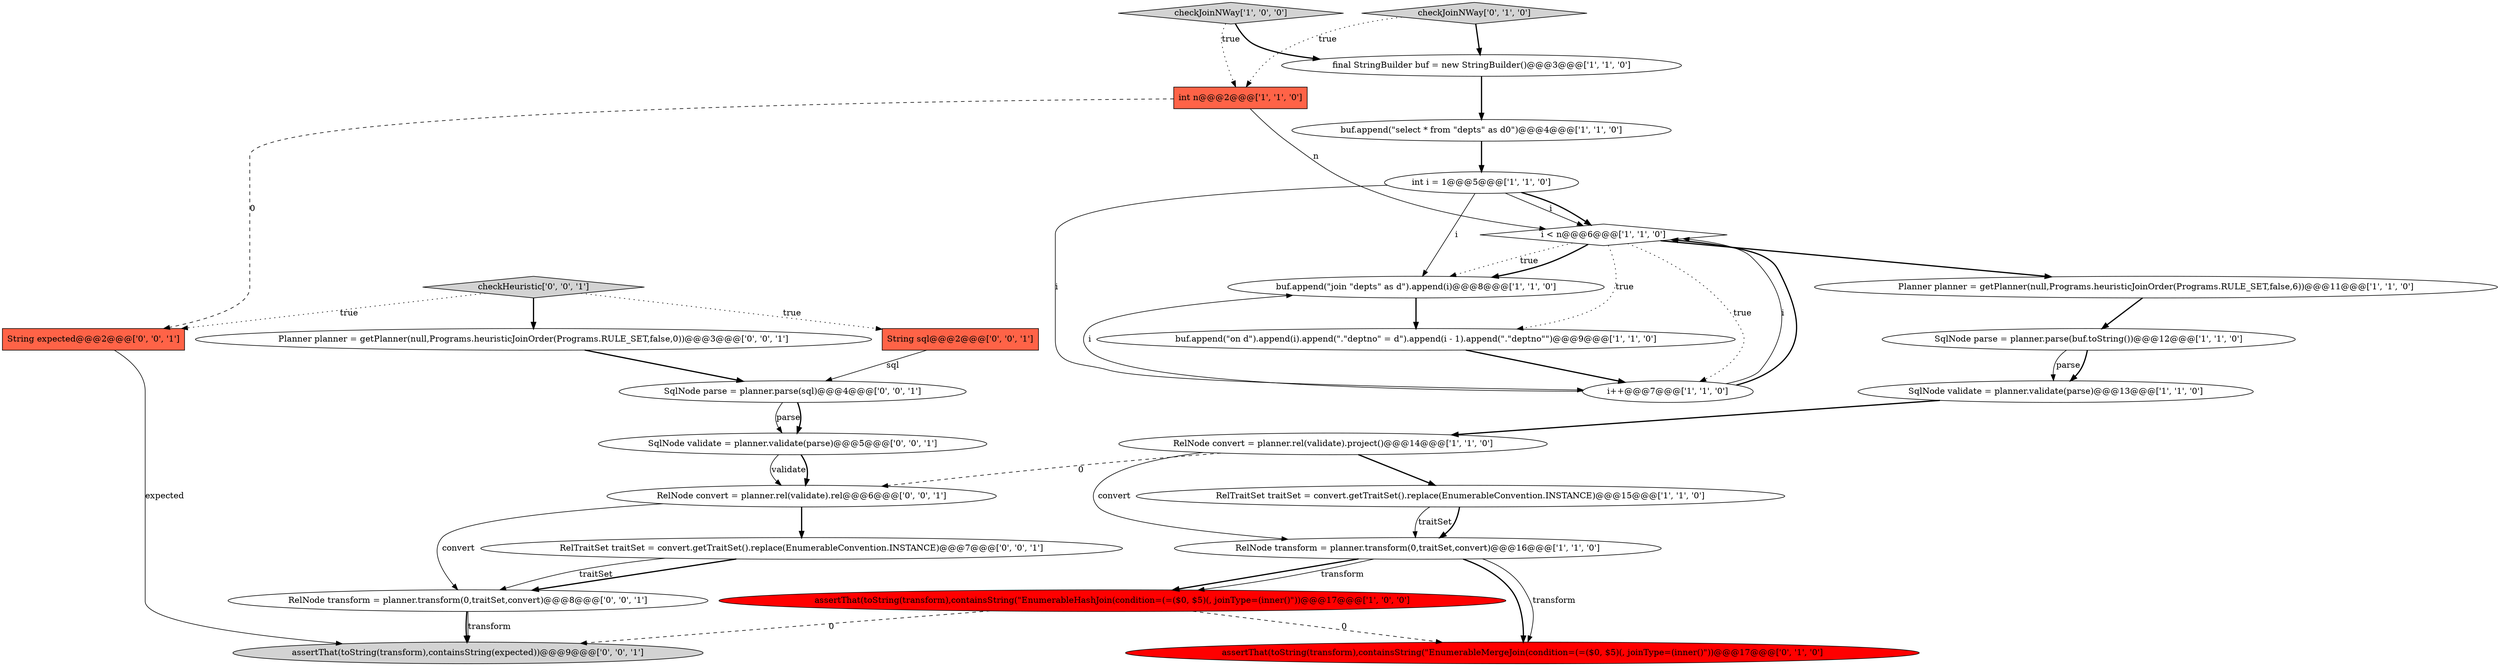 digraph {
24 [style = filled, label = "String sql@@@2@@@['0', '0', '1']", fillcolor = tomato, shape = box image = "AAA0AAABBB3BBB"];
9 [style = filled, label = "int i = 1@@@5@@@['1', '1', '0']", fillcolor = white, shape = ellipse image = "AAA0AAABBB1BBB"];
22 [style = filled, label = "SqlNode validate = planner.validate(parse)@@@5@@@['0', '0', '1']", fillcolor = white, shape = ellipse image = "AAA0AAABBB3BBB"];
4 [style = filled, label = "final StringBuilder buf = new StringBuilder()@@@3@@@['1', '1', '0']", fillcolor = white, shape = ellipse image = "AAA0AAABBB1BBB"];
2 [style = filled, label = "buf.append(\"join \"depts\" as d\").append(i)@@@8@@@['1', '1', '0']", fillcolor = white, shape = ellipse image = "AAA0AAABBB1BBB"];
23 [style = filled, label = "SqlNode parse = planner.parse(sql)@@@4@@@['0', '0', '1']", fillcolor = white, shape = ellipse image = "AAA0AAABBB3BBB"];
12 [style = filled, label = "buf.append(\"on d\").append(i).append(\".\"deptno\" = d\").append(i - 1).append(\".\"deptno\"\")@@@9@@@['1', '1', '0']", fillcolor = white, shape = ellipse image = "AAA0AAABBB1BBB"];
7 [style = filled, label = "i++@@@7@@@['1', '1', '0']", fillcolor = white, shape = ellipse image = "AAA0AAABBB1BBB"];
0 [style = filled, label = "i < n@@@6@@@['1', '1', '0']", fillcolor = white, shape = diamond image = "AAA0AAABBB1BBB"];
6 [style = filled, label = "RelNode transform = planner.transform(0,traitSet,convert)@@@16@@@['1', '1', '0']", fillcolor = white, shape = ellipse image = "AAA0AAABBB1BBB"];
18 [style = filled, label = "RelNode convert = planner.rel(validate).rel@@@6@@@['0', '0', '1']", fillcolor = white, shape = ellipse image = "AAA0AAABBB3BBB"];
26 [style = filled, label = "String expected@@@2@@@['0', '0', '1']", fillcolor = tomato, shape = box image = "AAA0AAABBB3BBB"];
19 [style = filled, label = "checkHeuristic['0', '0', '1']", fillcolor = lightgray, shape = diamond image = "AAA0AAABBB3BBB"];
21 [style = filled, label = "assertThat(toString(transform),containsString(expected))@@@9@@@['0', '0', '1']", fillcolor = lightgray, shape = ellipse image = "AAA0AAABBB3BBB"];
15 [style = filled, label = "SqlNode validate = planner.validate(parse)@@@13@@@['1', '1', '0']", fillcolor = white, shape = ellipse image = "AAA0AAABBB1BBB"];
13 [style = filled, label = "checkJoinNWay['1', '0', '0']", fillcolor = lightgray, shape = diamond image = "AAA0AAABBB1BBB"];
10 [style = filled, label = "buf.append(\"select * from \"depts\" as d0\")@@@4@@@['1', '1', '0']", fillcolor = white, shape = ellipse image = "AAA0AAABBB1BBB"];
25 [style = filled, label = "RelTraitSet traitSet = convert.getTraitSet().replace(EnumerableConvention.INSTANCE)@@@7@@@['0', '0', '1']", fillcolor = white, shape = ellipse image = "AAA0AAABBB3BBB"];
5 [style = filled, label = "SqlNode parse = planner.parse(buf.toString())@@@12@@@['1', '1', '0']", fillcolor = white, shape = ellipse image = "AAA0AAABBB1BBB"];
17 [style = filled, label = "assertThat(toString(transform),containsString(\"EnumerableMergeJoin(condition=(=($0, $5)(, joinType=(inner()\"))@@@17@@@['0', '1', '0']", fillcolor = red, shape = ellipse image = "AAA1AAABBB2BBB"];
16 [style = filled, label = "checkJoinNWay['0', '1', '0']", fillcolor = lightgray, shape = diamond image = "AAA0AAABBB2BBB"];
3 [style = filled, label = "RelNode convert = planner.rel(validate).project()@@@14@@@['1', '1', '0']", fillcolor = white, shape = ellipse image = "AAA0AAABBB1BBB"];
27 [style = filled, label = "RelNode transform = planner.transform(0,traitSet,convert)@@@8@@@['0', '0', '1']", fillcolor = white, shape = ellipse image = "AAA0AAABBB3BBB"];
1 [style = filled, label = "assertThat(toString(transform),containsString(\"EnumerableHashJoin(condition=(=($0, $5)(, joinType=(inner()\"))@@@17@@@['1', '0', '0']", fillcolor = red, shape = ellipse image = "AAA1AAABBB1BBB"];
20 [style = filled, label = "Planner planner = getPlanner(null,Programs.heuristicJoinOrder(Programs.RULE_SET,false,0))@@@3@@@['0', '0', '1']", fillcolor = white, shape = ellipse image = "AAA0AAABBB3BBB"];
8 [style = filled, label = "Planner planner = getPlanner(null,Programs.heuristicJoinOrder(Programs.RULE_SET,false,6))@@@11@@@['1', '1', '0']", fillcolor = white, shape = ellipse image = "AAA0AAABBB1BBB"];
14 [style = filled, label = "RelTraitSet traitSet = convert.getTraitSet().replace(EnumerableConvention.INSTANCE)@@@15@@@['1', '1', '0']", fillcolor = white, shape = ellipse image = "AAA0AAABBB1BBB"];
11 [style = filled, label = "int n@@@2@@@['1', '1', '0']", fillcolor = tomato, shape = box image = "AAA0AAABBB1BBB"];
9->0 [style = solid, label="i"];
6->17 [style = bold, label=""];
11->0 [style = solid, label="n"];
4->10 [style = bold, label=""];
0->12 [style = dotted, label="true"];
9->0 [style = bold, label=""];
19->26 [style = dotted, label="true"];
7->2 [style = solid, label="i"];
23->22 [style = solid, label="parse"];
27->21 [style = solid, label="transform"];
19->20 [style = bold, label=""];
3->18 [style = dashed, label="0"];
0->2 [style = bold, label=""];
3->14 [style = bold, label=""];
11->26 [style = dashed, label="0"];
9->2 [style = solid, label="i"];
5->15 [style = solid, label="parse"];
5->15 [style = bold, label=""];
7->0 [style = solid, label="i"];
7->0 [style = bold, label=""];
1->21 [style = dashed, label="0"];
19->24 [style = dotted, label="true"];
15->3 [style = bold, label=""];
22->18 [style = solid, label="validate"];
6->17 [style = solid, label="transform"];
12->7 [style = bold, label=""];
2->12 [style = bold, label=""];
25->27 [style = bold, label=""];
6->1 [style = bold, label=""];
24->23 [style = solid, label="sql"];
14->6 [style = solid, label="traitSet"];
22->18 [style = bold, label=""];
1->17 [style = dashed, label="0"];
25->27 [style = solid, label="traitSet"];
23->22 [style = bold, label=""];
20->23 [style = bold, label=""];
8->5 [style = bold, label=""];
3->6 [style = solid, label="convert"];
18->27 [style = solid, label="convert"];
0->8 [style = bold, label=""];
18->25 [style = bold, label=""];
13->11 [style = dotted, label="true"];
6->1 [style = solid, label="transform"];
10->9 [style = bold, label=""];
9->7 [style = solid, label="i"];
0->2 [style = dotted, label="true"];
16->4 [style = bold, label=""];
16->11 [style = dotted, label="true"];
27->21 [style = bold, label=""];
14->6 [style = bold, label=""];
0->7 [style = dotted, label="true"];
13->4 [style = bold, label=""];
26->21 [style = solid, label="expected"];
}
